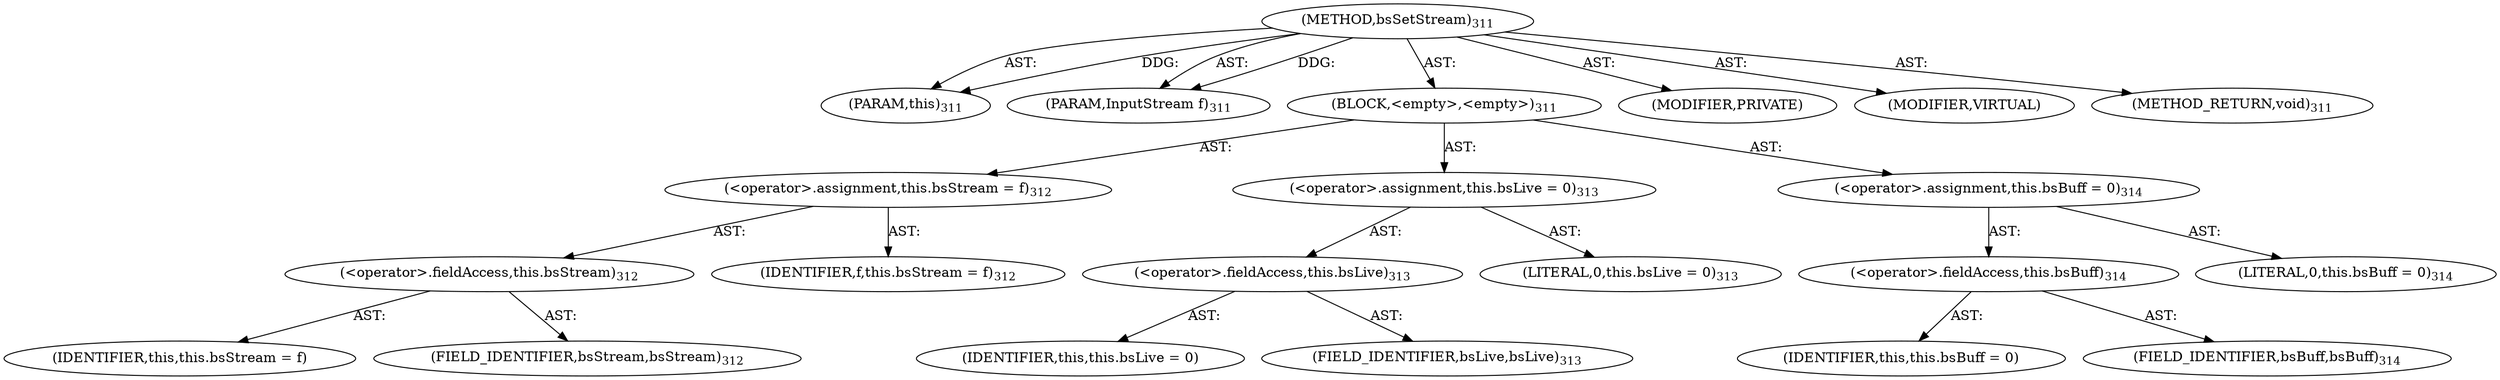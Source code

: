 digraph "bsSetStream" {  
"111669149711" [label = <(METHOD,bsSetStream)<SUB>311</SUB>> ]
"115964117014" [label = <(PARAM,this)<SUB>311</SUB>> ]
"115964117015" [label = <(PARAM,InputStream f)<SUB>311</SUB>> ]
"25769803811" [label = <(BLOCK,&lt;empty&gt;,&lt;empty&gt;)<SUB>311</SUB>> ]
"30064771276" [label = <(&lt;operator&gt;.assignment,this.bsStream = f)<SUB>312</SUB>> ]
"30064771277" [label = <(&lt;operator&gt;.fieldAccess,this.bsStream)<SUB>312</SUB>> ]
"68719476896" [label = <(IDENTIFIER,this,this.bsStream = f)> ]
"55834574913" [label = <(FIELD_IDENTIFIER,bsStream,bsStream)<SUB>312</SUB>> ]
"68719476897" [label = <(IDENTIFIER,f,this.bsStream = f)<SUB>312</SUB>> ]
"30064771278" [label = <(&lt;operator&gt;.assignment,this.bsLive = 0)<SUB>313</SUB>> ]
"30064771279" [label = <(&lt;operator&gt;.fieldAccess,this.bsLive)<SUB>313</SUB>> ]
"68719476898" [label = <(IDENTIFIER,this,this.bsLive = 0)> ]
"55834574914" [label = <(FIELD_IDENTIFIER,bsLive,bsLive)<SUB>313</SUB>> ]
"90194313259" [label = <(LITERAL,0,this.bsLive = 0)<SUB>313</SUB>> ]
"30064771280" [label = <(&lt;operator&gt;.assignment,this.bsBuff = 0)<SUB>314</SUB>> ]
"30064771281" [label = <(&lt;operator&gt;.fieldAccess,this.bsBuff)<SUB>314</SUB>> ]
"68719476899" [label = <(IDENTIFIER,this,this.bsBuff = 0)> ]
"55834574915" [label = <(FIELD_IDENTIFIER,bsBuff,bsBuff)<SUB>314</SUB>> ]
"90194313260" [label = <(LITERAL,0,this.bsBuff = 0)<SUB>314</SUB>> ]
"133143986248" [label = <(MODIFIER,PRIVATE)> ]
"133143986249" [label = <(MODIFIER,VIRTUAL)> ]
"128849018895" [label = <(METHOD_RETURN,void)<SUB>311</SUB>> ]
  "111669149711" -> "115964117014"  [ label = "AST: "] 
  "111669149711" -> "115964117015"  [ label = "AST: "] 
  "111669149711" -> "25769803811"  [ label = "AST: "] 
  "111669149711" -> "133143986248"  [ label = "AST: "] 
  "111669149711" -> "133143986249"  [ label = "AST: "] 
  "111669149711" -> "128849018895"  [ label = "AST: "] 
  "25769803811" -> "30064771276"  [ label = "AST: "] 
  "25769803811" -> "30064771278"  [ label = "AST: "] 
  "25769803811" -> "30064771280"  [ label = "AST: "] 
  "30064771276" -> "30064771277"  [ label = "AST: "] 
  "30064771276" -> "68719476897"  [ label = "AST: "] 
  "30064771277" -> "68719476896"  [ label = "AST: "] 
  "30064771277" -> "55834574913"  [ label = "AST: "] 
  "30064771278" -> "30064771279"  [ label = "AST: "] 
  "30064771278" -> "90194313259"  [ label = "AST: "] 
  "30064771279" -> "68719476898"  [ label = "AST: "] 
  "30064771279" -> "55834574914"  [ label = "AST: "] 
  "30064771280" -> "30064771281"  [ label = "AST: "] 
  "30064771280" -> "90194313260"  [ label = "AST: "] 
  "30064771281" -> "68719476899"  [ label = "AST: "] 
  "30064771281" -> "55834574915"  [ label = "AST: "] 
  "111669149711" -> "115964117014"  [ label = "DDG: "] 
  "111669149711" -> "115964117015"  [ label = "DDG: "] 
}
